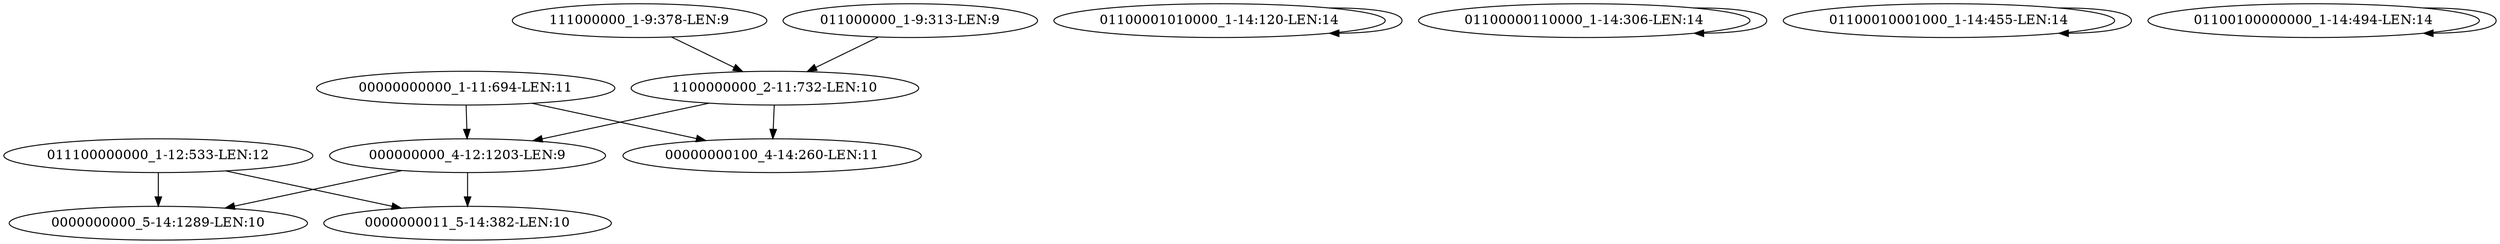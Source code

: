 digraph G {
    "000000000_4-12:1203-LEN:9" -> "0000000000_5-14:1289-LEN:10";
    "000000000_4-12:1203-LEN:9" -> "0000000011_5-14:382-LEN:10";
    "011100000000_1-12:533-LEN:12" -> "0000000000_5-14:1289-LEN:10";
    "011100000000_1-12:533-LEN:12" -> "0000000011_5-14:382-LEN:10";
    "01100001010000_1-14:120-LEN:14" -> "01100001010000_1-14:120-LEN:14";
    "00000000000_1-11:694-LEN:11" -> "000000000_4-12:1203-LEN:9";
    "00000000000_1-11:694-LEN:11" -> "00000000100_4-14:260-LEN:11";
    "01100000110000_1-14:306-LEN:14" -> "01100000110000_1-14:306-LEN:14";
    "111000000_1-9:378-LEN:9" -> "1100000000_2-11:732-LEN:10";
    "011000000_1-9:313-LEN:9" -> "1100000000_2-11:732-LEN:10";
    "01100010001000_1-14:455-LEN:14" -> "01100010001000_1-14:455-LEN:14";
    "01100100000000_1-14:494-LEN:14" -> "01100100000000_1-14:494-LEN:14";
    "1100000000_2-11:732-LEN:10" -> "000000000_4-12:1203-LEN:9";
    "1100000000_2-11:732-LEN:10" -> "00000000100_4-14:260-LEN:11";
}

